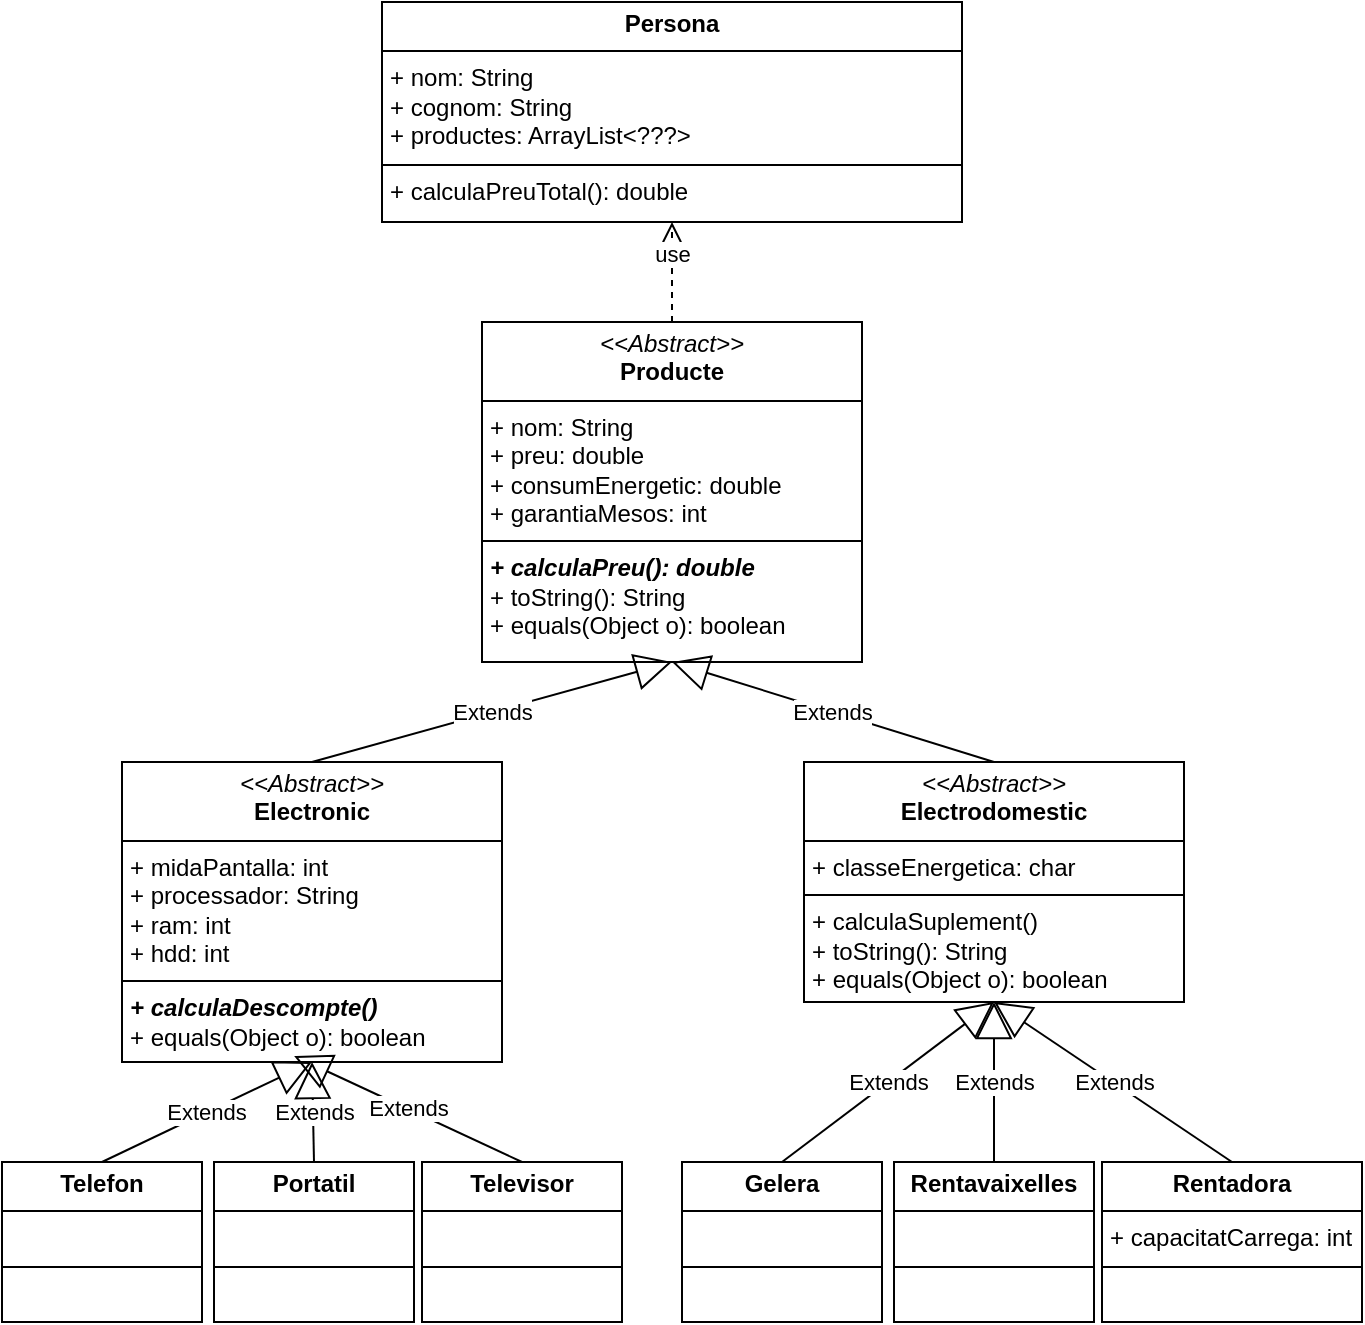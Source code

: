 <mxfile version="26.0.4">
  <diagram name="Página-1" id="60RNTh4Rrc2IoQphYFgR">
    <mxGraphModel dx="1036" dy="606" grid="1" gridSize="10" guides="1" tooltips="1" connect="1" arrows="1" fold="1" page="1" pageScale="1" pageWidth="827" pageHeight="1169" math="0" shadow="0">
      <root>
        <mxCell id="0" />
        <mxCell id="1" parent="0" />
        <mxCell id="zn-H3UJhmmuOepw79yXp-1" value="&lt;p style=&quot;margin:0px;margin-top:4px;text-align:center;&quot;&gt;&lt;b&gt;Persona&lt;/b&gt;&lt;/p&gt;&lt;hr size=&quot;1&quot; style=&quot;border-style:solid;&quot;&gt;&lt;p style=&quot;margin:0px;margin-left:4px;&quot;&gt;+ nom: String&lt;/p&gt;&lt;p style=&quot;margin:0px;margin-left:4px;&quot;&gt;+ cognom: String&lt;/p&gt;&lt;p style=&quot;margin:0px;margin-left:4px;&quot;&gt;+ productes: ArrayList&amp;lt;???&amp;gt;&lt;br&gt;&lt;/p&gt;&lt;hr size=&quot;1&quot; style=&quot;border-style:solid;&quot;&gt;&lt;p style=&quot;margin:0px;margin-left:4px;&quot;&gt;&lt;span style=&quot;background-color: transparent; color: light-dark(rgb(0, 0, 0), rgb(255, 255, 255));&quot;&gt;+ calculaPreuTotal(): double&lt;/span&gt;&lt;br&gt;&lt;/p&gt;" style="verticalAlign=top;align=left;overflow=fill;html=1;whiteSpace=wrap;" parent="1" vertex="1">
          <mxGeometry x="200" y="20" width="290" height="110" as="geometry" />
        </mxCell>
        <mxCell id="zn-H3UJhmmuOepw79yXp-2" value="&lt;p style=&quot;margin:0px;margin-top:4px;text-align:center;&quot;&gt;&lt;b&gt;Telefon&lt;/b&gt;&lt;/p&gt;&lt;hr size=&quot;1&quot; style=&quot;border-style:solid;&quot;&gt;&lt;p style=&quot;margin:0px;margin-left:4px;&quot;&gt;&lt;br&gt;&lt;/p&gt;&lt;hr size=&quot;1&quot; style=&quot;border-style:solid;&quot;&gt;&lt;p style=&quot;margin:0px;margin-left:4px;&quot;&gt;&lt;br&gt;&lt;/p&gt;" style="verticalAlign=top;align=left;overflow=fill;html=1;whiteSpace=wrap;" parent="1" vertex="1">
          <mxGeometry x="10" y="600" width="100" height="80" as="geometry" />
        </mxCell>
        <mxCell id="aTCr0v6NtJagjDFA-7IP-1" value="&lt;p style=&quot;margin:0px;margin-top:4px;text-align:center;&quot;&gt;&lt;i&gt;&amp;lt;&amp;lt;Abstract&amp;gt;&amp;gt;&lt;/i&gt;&lt;br&gt;&lt;b&gt;Producte&lt;/b&gt;&lt;/p&gt;&lt;hr size=&quot;1&quot; style=&quot;border-style:solid;&quot;&gt;&lt;p style=&quot;margin:0px;margin-left:4px;&quot;&gt;+ nom: String&lt;br&gt;+ preu: double&lt;/p&gt;&lt;p style=&quot;margin:0px;margin-left:4px;&quot;&gt;+ consumEnergetic: double&lt;/p&gt;&lt;p style=&quot;margin:0px;margin-left:4px;&quot;&gt;+ garantiaMesos: int&lt;/p&gt;&lt;hr size=&quot;1&quot; style=&quot;border-style:solid;&quot;&gt;&lt;p style=&quot;margin:0px;margin-left:4px;&quot;&gt;&lt;b&gt;&lt;i&gt;+ calculaPreu(): double&lt;/i&gt;&lt;/b&gt;&lt;br&gt;&lt;/p&gt;&lt;p style=&quot;margin:0px;margin-left:4px;&quot;&gt;+ toString(): String&lt;br&gt;+ equals(Object o): boolean&lt;/p&gt;" style="verticalAlign=top;align=left;overflow=fill;html=1;whiteSpace=wrap;" vertex="1" parent="1">
          <mxGeometry x="250" y="180" width="190" height="170" as="geometry" />
        </mxCell>
        <mxCell id="aTCr0v6NtJagjDFA-7IP-2" value="&lt;p style=&quot;margin:0px;margin-top:4px;text-align:center;&quot;&gt;&lt;i&gt;&amp;lt;&amp;lt;Abstract&amp;gt;&amp;gt;&lt;/i&gt;&lt;br&gt;&lt;b&gt;Electronic&lt;/b&gt;&lt;/p&gt;&lt;hr size=&quot;1&quot; style=&quot;border-style:solid;&quot;&gt;&lt;p style=&quot;margin:0px;margin-left:4px;&quot;&gt;+ midaPantalla: int&lt;br&gt;+ processador: String&lt;/p&gt;&lt;p style=&quot;margin:0px;margin-left:4px;&quot;&gt;+ ram: int&lt;/p&gt;&lt;p style=&quot;margin:0px;margin-left:4px;&quot;&gt;+ hdd: int&lt;/p&gt;&lt;hr size=&quot;1&quot; style=&quot;border-style:solid;&quot;&gt;&lt;p style=&quot;margin:0px;margin-left:4px;&quot;&gt;&lt;b&gt;&lt;i&gt;+ calculaDescompte()&lt;/i&gt;&lt;/b&gt;&lt;br&gt;+ equals(Object o): boolean&lt;/p&gt;" style="verticalAlign=top;align=left;overflow=fill;html=1;whiteSpace=wrap;" vertex="1" parent="1">
          <mxGeometry x="70" y="400" width="190" height="150" as="geometry" />
        </mxCell>
        <mxCell id="aTCr0v6NtJagjDFA-7IP-3" value="Extends" style="endArrow=block;endSize=16;endFill=0;html=1;rounded=0;exitX=0.5;exitY=0;exitDx=0;exitDy=0;entryX=0.5;entryY=1;entryDx=0;entryDy=0;" edge="1" parent="1" source="aTCr0v6NtJagjDFA-7IP-2" target="aTCr0v6NtJagjDFA-7IP-1">
          <mxGeometry width="160" relative="1" as="geometry">
            <mxPoint x="390" y="310" as="sourcePoint" />
            <mxPoint x="550" y="310" as="targetPoint" />
          </mxGeometry>
        </mxCell>
        <mxCell id="aTCr0v6NtJagjDFA-7IP-4" value="&lt;p style=&quot;margin:0px;margin-top:4px;text-align:center;&quot;&gt;&lt;i&gt;&amp;lt;&amp;lt;Abstract&amp;gt;&amp;gt;&lt;/i&gt;&lt;br&gt;&lt;b&gt;Electrodomestic&lt;/b&gt;&lt;/p&gt;&lt;hr size=&quot;1&quot; style=&quot;border-style:solid;&quot;&gt;&lt;p style=&quot;margin:0px;margin-left:4px;&quot;&gt;+ classeEnergetica: char&lt;br&gt;&lt;/p&gt;&lt;hr size=&quot;1&quot; style=&quot;border-style:solid;&quot;&gt;&lt;p style=&quot;margin:0px;margin-left:4px;&quot;&gt;+ calculaSuplement()&lt;/p&gt;&lt;p style=&quot;margin:0px;margin-left:4px;&quot;&gt;+ toString(): String&lt;br&gt;+ equals(Object o): boolean&lt;/p&gt;" style="verticalAlign=top;align=left;overflow=fill;html=1;whiteSpace=wrap;" vertex="1" parent="1">
          <mxGeometry x="411" y="400" width="190" height="120" as="geometry" />
        </mxCell>
        <mxCell id="aTCr0v6NtJagjDFA-7IP-5" value="Extends" style="endArrow=block;endSize=16;endFill=0;html=1;rounded=0;exitX=0.5;exitY=0;exitDx=0;exitDy=0;entryX=0.5;entryY=1;entryDx=0;entryDy=0;" edge="1" parent="1" source="aTCr0v6NtJagjDFA-7IP-4" target="aTCr0v6NtJagjDFA-7IP-1">
          <mxGeometry width="160" relative="1" as="geometry">
            <mxPoint x="175" y="410" as="sourcePoint" />
            <mxPoint x="350" y="360" as="targetPoint" />
          </mxGeometry>
        </mxCell>
        <mxCell id="aTCr0v6NtJagjDFA-7IP-6" value="&lt;p style=&quot;margin:0px;margin-top:4px;text-align:center;&quot;&gt;&lt;b&gt;Portatil&lt;/b&gt;&lt;/p&gt;&lt;hr size=&quot;1&quot; style=&quot;border-style:solid;&quot;&gt;&lt;p style=&quot;margin:0px;margin-left:4px;&quot;&gt;&lt;br&gt;&lt;/p&gt;&lt;hr size=&quot;1&quot; style=&quot;border-style:solid;&quot;&gt;&lt;p style=&quot;margin:0px;margin-left:4px;&quot;&gt;&lt;br&gt;&lt;/p&gt;" style="verticalAlign=top;align=left;overflow=fill;html=1;whiteSpace=wrap;" vertex="1" parent="1">
          <mxGeometry x="116" y="600" width="100" height="80" as="geometry" />
        </mxCell>
        <mxCell id="aTCr0v6NtJagjDFA-7IP-7" value="&lt;p style=&quot;margin:0px;margin-top:4px;text-align:center;&quot;&gt;&lt;b&gt;Televisor&lt;/b&gt;&lt;/p&gt;&lt;hr size=&quot;1&quot; style=&quot;border-style:solid;&quot;&gt;&lt;p style=&quot;margin:0px;margin-left:4px;&quot;&gt;&lt;br&gt;&lt;/p&gt;&lt;hr size=&quot;1&quot; style=&quot;border-style:solid;&quot;&gt;&lt;p style=&quot;margin:0px;margin-left:4px;&quot;&gt;&lt;br&gt;&lt;/p&gt;" style="verticalAlign=top;align=left;overflow=fill;html=1;whiteSpace=wrap;" vertex="1" parent="1">
          <mxGeometry x="220" y="600" width="100" height="80" as="geometry" />
        </mxCell>
        <mxCell id="aTCr0v6NtJagjDFA-7IP-8" value="&lt;p style=&quot;margin:0px;margin-top:4px;text-align:center;&quot;&gt;&lt;b&gt;Gelera&lt;/b&gt;&lt;/p&gt;&lt;hr size=&quot;1&quot; style=&quot;border-style:solid;&quot;&gt;&lt;p style=&quot;margin:0px;margin-left:4px;&quot;&gt;&lt;br&gt;&lt;/p&gt;&lt;hr size=&quot;1&quot; style=&quot;border-style:solid;&quot;&gt;&lt;p style=&quot;margin:0px;margin-left:4px;&quot;&gt;&lt;br&gt;&lt;/p&gt;" style="verticalAlign=top;align=left;overflow=fill;html=1;whiteSpace=wrap;" vertex="1" parent="1">
          <mxGeometry x="350" y="600" width="100" height="80" as="geometry" />
        </mxCell>
        <mxCell id="aTCr0v6NtJagjDFA-7IP-9" value="&lt;p style=&quot;margin:0px;margin-top:4px;text-align:center;&quot;&gt;&lt;b&gt;Rentavaixelles&lt;/b&gt;&lt;/p&gt;&lt;hr size=&quot;1&quot; style=&quot;border-style:solid;&quot;&gt;&lt;p style=&quot;margin:0px;margin-left:4px;&quot;&gt;&lt;br&gt;&lt;/p&gt;&lt;hr size=&quot;1&quot; style=&quot;border-style:solid;&quot;&gt;&lt;p style=&quot;margin:0px;margin-left:4px;&quot;&gt;&lt;br&gt;&lt;/p&gt;" style="verticalAlign=top;align=left;overflow=fill;html=1;whiteSpace=wrap;" vertex="1" parent="1">
          <mxGeometry x="456" y="600" width="100" height="80" as="geometry" />
        </mxCell>
        <mxCell id="aTCr0v6NtJagjDFA-7IP-10" value="&lt;p style=&quot;margin:0px;margin-top:4px;text-align:center;&quot;&gt;&lt;b&gt;Rentadora&lt;/b&gt;&lt;/p&gt;&lt;hr size=&quot;1&quot; style=&quot;border-style:solid;&quot;&gt;&lt;p style=&quot;margin:0px;margin-left:4px;&quot;&gt;+ capacitatCarrega: int&lt;/p&gt;&lt;hr size=&quot;1&quot; style=&quot;border-style:solid;&quot;&gt;&lt;p style=&quot;margin:0px;margin-left:4px;&quot;&gt;&lt;br&gt;&lt;/p&gt;" style="verticalAlign=top;align=left;overflow=fill;html=1;whiteSpace=wrap;" vertex="1" parent="1">
          <mxGeometry x="560" y="600" width="130" height="80" as="geometry" />
        </mxCell>
        <mxCell id="aTCr0v6NtJagjDFA-7IP-11" value="Extends" style="endArrow=block;endSize=16;endFill=0;html=1;rounded=0;exitX=0.5;exitY=0;exitDx=0;exitDy=0;entryX=0.5;entryY=1;entryDx=0;entryDy=0;" edge="1" parent="1" source="zn-H3UJhmmuOepw79yXp-2" target="aTCr0v6NtJagjDFA-7IP-2">
          <mxGeometry width="160" relative="1" as="geometry">
            <mxPoint x="60" y="610" as="sourcePoint" />
            <mxPoint x="190" y="560" as="targetPoint" />
          </mxGeometry>
        </mxCell>
        <mxCell id="aTCr0v6NtJagjDFA-7IP-12" value="Extends" style="endArrow=block;endSize=16;endFill=0;html=1;rounded=0;exitX=0.5;exitY=0;exitDx=0;exitDy=0;entryX=0.5;entryY=1;entryDx=0;entryDy=0;" edge="1" parent="1" source="aTCr0v6NtJagjDFA-7IP-6" target="aTCr0v6NtJagjDFA-7IP-2">
          <mxGeometry width="160" relative="1" as="geometry">
            <mxPoint x="70" y="610" as="sourcePoint" />
            <mxPoint x="115" y="560" as="targetPoint" />
          </mxGeometry>
        </mxCell>
        <mxCell id="aTCr0v6NtJagjDFA-7IP-13" value="Extends" style="endArrow=block;endSize=16;endFill=0;html=1;rounded=0;exitX=0.5;exitY=0;exitDx=0;exitDy=0;entryX=0.453;entryY=0.98;entryDx=0;entryDy=0;entryPerimeter=0;" edge="1" parent="1" source="aTCr0v6NtJagjDFA-7IP-7" target="aTCr0v6NtJagjDFA-7IP-2">
          <mxGeometry width="160" relative="1" as="geometry">
            <mxPoint x="277" y="590" as="sourcePoint" />
            <mxPoint x="216" y="540" as="targetPoint" />
          </mxGeometry>
        </mxCell>
        <mxCell id="aTCr0v6NtJagjDFA-7IP-14" value="Extends" style="endArrow=block;endSize=16;endFill=0;html=1;rounded=0;exitX=0.5;exitY=0;exitDx=0;exitDy=0;entryX=0.5;entryY=1;entryDx=0;entryDy=0;" edge="1" parent="1" source="aTCr0v6NtJagjDFA-7IP-9" target="aTCr0v6NtJagjDFA-7IP-4">
          <mxGeometry width="160" relative="1" as="geometry">
            <mxPoint x="501" y="570" as="sourcePoint" />
            <mxPoint x="500" y="520" as="targetPoint" />
          </mxGeometry>
        </mxCell>
        <mxCell id="aTCr0v6NtJagjDFA-7IP-15" value="Extends" style="endArrow=block;endSize=16;endFill=0;html=1;rounded=0;exitX=0.5;exitY=0;exitDx=0;exitDy=0;entryX=0.5;entryY=1;entryDx=0;entryDy=0;" edge="1" parent="1" source="aTCr0v6NtJagjDFA-7IP-10" target="aTCr0v6NtJagjDFA-7IP-4">
          <mxGeometry width="160" relative="1" as="geometry">
            <mxPoint x="581" y="610" as="sourcePoint" />
            <mxPoint x="510" y="530" as="targetPoint" />
          </mxGeometry>
        </mxCell>
        <mxCell id="aTCr0v6NtJagjDFA-7IP-16" value="Extends" style="endArrow=block;endSize=16;endFill=0;html=1;rounded=0;exitX=0.5;exitY=0;exitDx=0;exitDy=0;entryX=0.5;entryY=1;entryDx=0;entryDy=0;" edge="1" parent="1" source="aTCr0v6NtJagjDFA-7IP-8" target="aTCr0v6NtJagjDFA-7IP-4">
          <mxGeometry width="160" relative="1" as="geometry">
            <mxPoint x="635" y="610" as="sourcePoint" />
            <mxPoint x="445" y="530" as="targetPoint" />
          </mxGeometry>
        </mxCell>
        <mxCell id="aTCr0v6NtJagjDFA-7IP-17" value="use" style="html=1;verticalAlign=bottom;endArrow=open;dashed=1;endSize=8;curved=0;rounded=0;entryX=0.5;entryY=1;entryDx=0;entryDy=0;exitX=0.5;exitY=0;exitDx=0;exitDy=0;" edge="1" parent="1" source="aTCr0v6NtJagjDFA-7IP-1" target="zn-H3UJhmmuOepw79yXp-1">
          <mxGeometry relative="1" as="geometry">
            <mxPoint x="450" y="180" as="sourcePoint" />
            <mxPoint x="370" y="180" as="targetPoint" />
          </mxGeometry>
        </mxCell>
      </root>
    </mxGraphModel>
  </diagram>
</mxfile>
